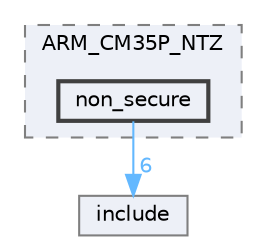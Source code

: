 digraph "D:/Projects/Raspberrypi_pico/pico_freertos_final/freertos_pico2/pico_freertos/FreeRTOS-Kernel/portable/IAR/ARM_CM35P_NTZ/non_secure"
{
 // LATEX_PDF_SIZE
  bgcolor="transparent";
  edge [fontname=Helvetica,fontsize=10,labelfontname=Helvetica,labelfontsize=10];
  node [fontname=Helvetica,fontsize=10,shape=box,height=0.2,width=0.4];
  compound=true
  subgraph clusterdir_62228b4c8bab45a6d90352f3f8481fbe {
    graph [ bgcolor="#edf0f7", pencolor="grey50", label="ARM_CM35P_NTZ", fontname=Helvetica,fontsize=10 style="filled,dashed", URL="dir_62228b4c8bab45a6d90352f3f8481fbe.html",tooltip=""]
  dir_53c5b995716d866771f77b80e155146b [label="non_secure", fillcolor="#edf0f7", color="grey25", style="filled,bold", URL="dir_53c5b995716d866771f77b80e155146b.html",tooltip=""];
  }
  dir_c69ece34c3f150cb2c6f1098178b172a [label="include", fillcolor="#edf0f7", color="grey50", style="filled", URL="dir_c69ece34c3f150cb2c6f1098178b172a.html",tooltip=""];
  dir_53c5b995716d866771f77b80e155146b->dir_c69ece34c3f150cb2c6f1098178b172a [headlabel="6", labeldistance=1.5 headhref="dir_000165_000125.html" href="dir_000165_000125.html" color="steelblue1" fontcolor="steelblue1"];
}

